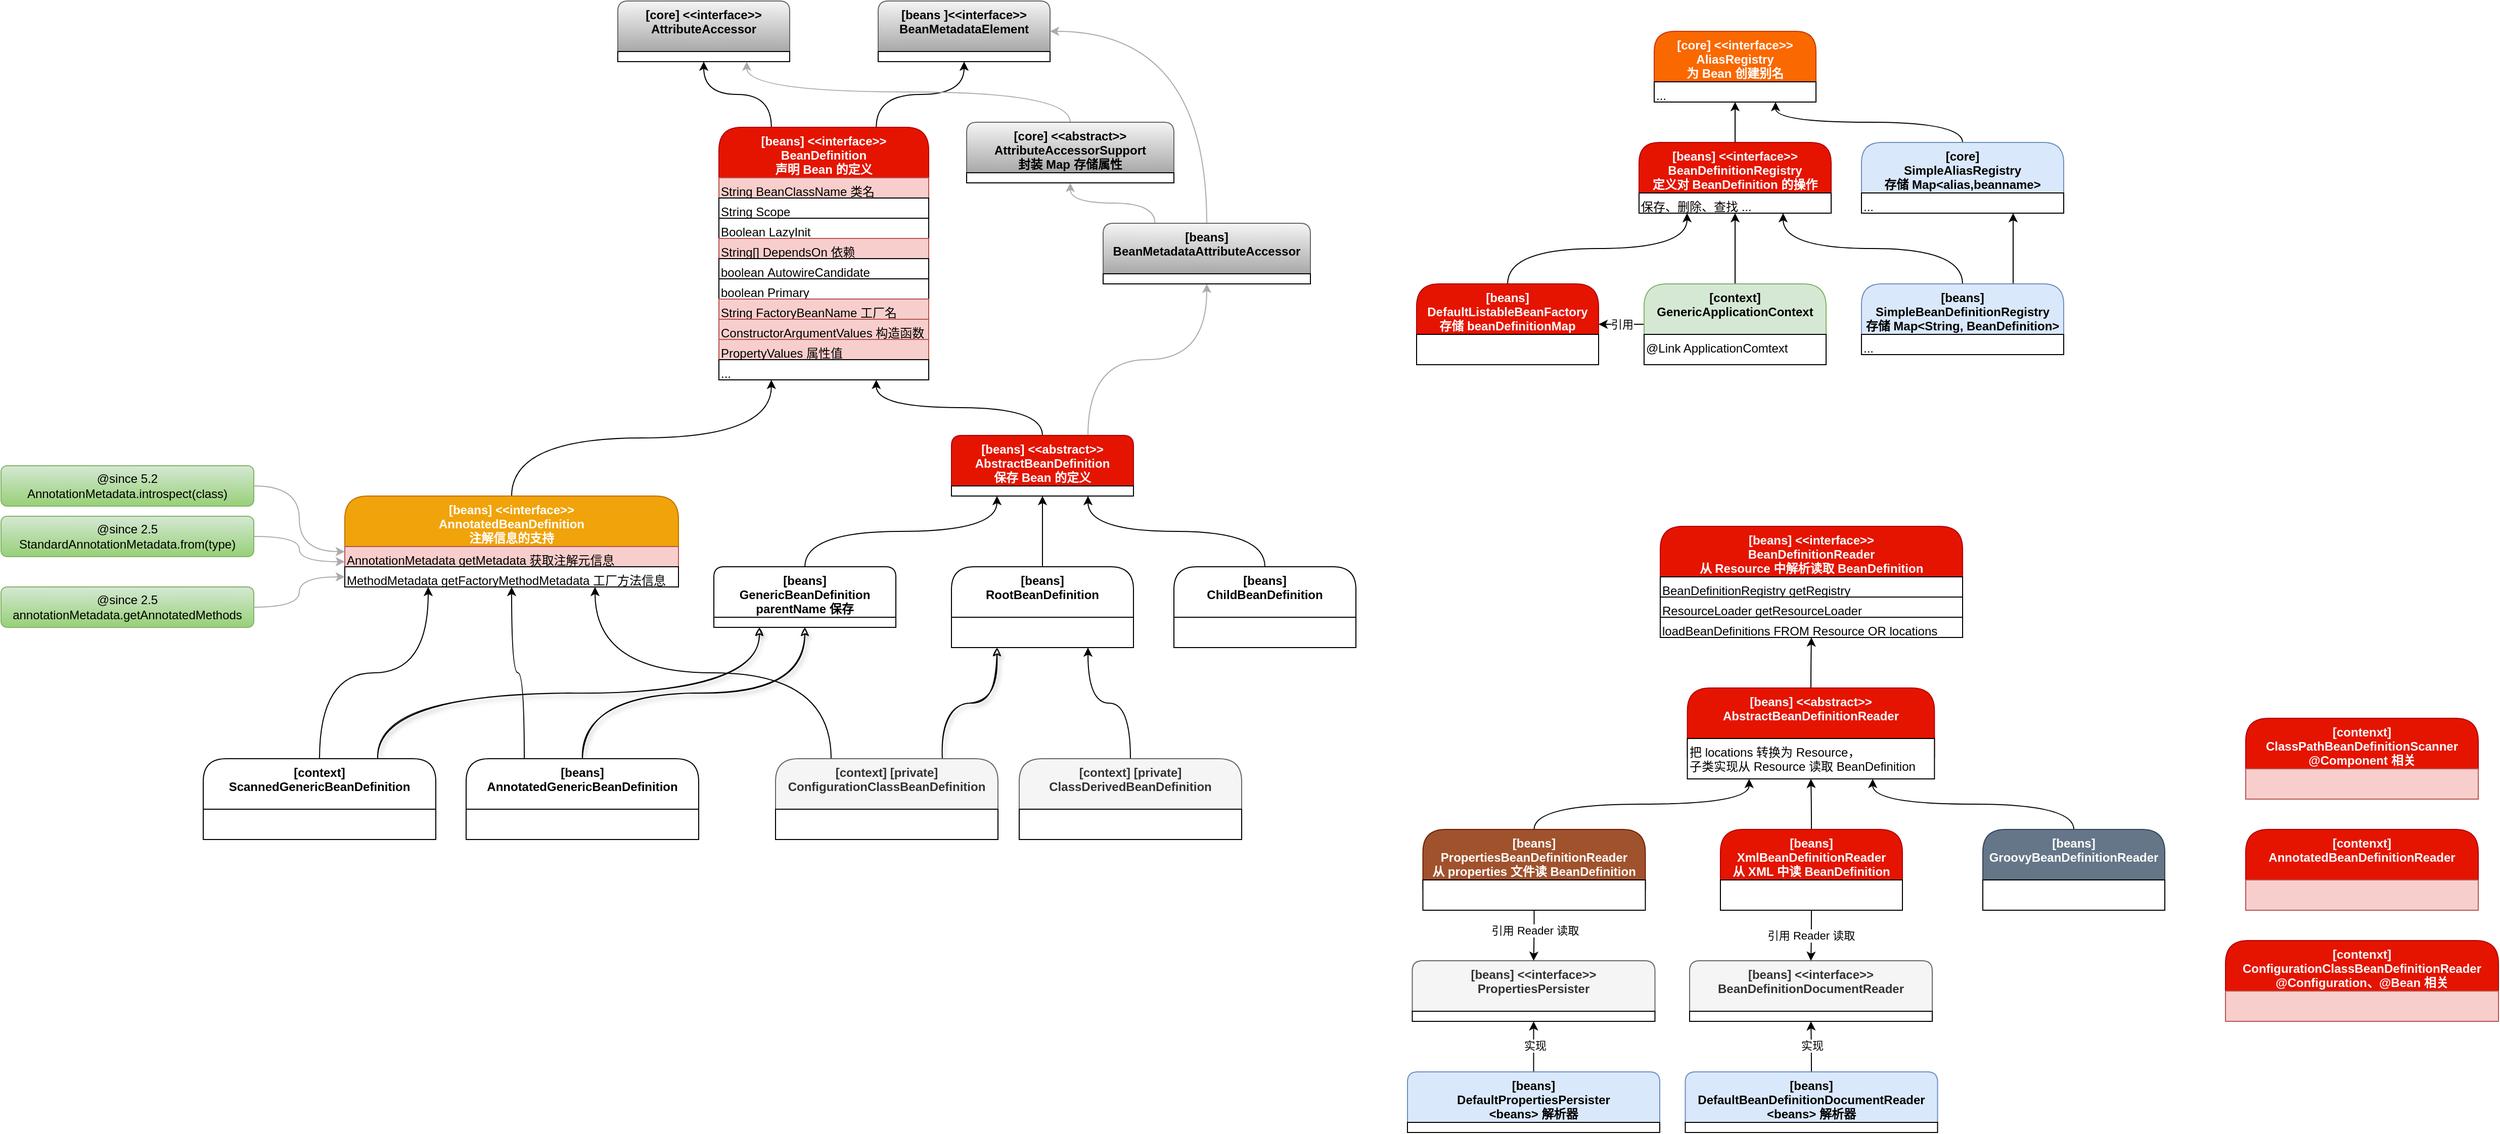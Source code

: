 <mxfile version="14.4.3" type="device"><diagram id="CAE85zf8jpI4JBlUSn41" name="BeanDefinition"><mxGraphModel dx="1636" dy="1620" grid="1" gridSize="10" guides="1" tooltips="1" connect="1" arrows="1" fold="1" page="1" pageScale="1" pageWidth="850" pageHeight="1100" math="0" shadow="0"><root><mxCell id="0"/><mxCell id="1" parent="0"/><mxCell id="2" style="edgeStyle=orthogonalEdgeStyle;curved=1;rounded=0;orthogonalLoop=1;jettySize=auto;html=1;exitX=0.25;exitY=0;exitDx=0;exitDy=0;entryX=0.5;entryY=1;entryDx=0;entryDy=0;" parent="1" source="4" target="47" edge="1"><mxGeometry relative="1" as="geometry"/></mxCell><mxCell id="3" style="edgeStyle=orthogonalEdgeStyle;curved=1;rounded=0;orthogonalLoop=1;jettySize=auto;html=1;exitX=0.75;exitY=0;exitDx=0;exitDy=0;entryX=0.5;entryY=1;entryDx=0;entryDy=0;" parent="1" source="4" target="49" edge="1"><mxGeometry relative="1" as="geometry"/></mxCell><mxCell id="4" value="[beans] &lt;&lt;interface&gt;&gt;&#10;BeanDefinition&#10;声明 Bean 的定义" style="swimlane;fontStyle=1;align=center;verticalAlign=top;childLayout=stackLayout;horizontal=1;startSize=50;horizontalStack=0;resizeParent=1;resizeParentMax=0;resizeLast=0;collapsible=1;marginBottom=0;rounded=1;shadow=0;glass=0;sketch=0;html=0;fillColor=#e51400;strokeColor=#B20000;fontColor=#ffffff;" parent="1" vertex="1"><mxGeometry x="310" y="-105" width="207.5" height="250" as="geometry"><mxRectangle x="200" y="1001" width="260" height="26" as="alternateBounds"/></mxGeometry></mxCell><mxCell id="5" value="String BeanClassName 类名" style="rounded=0;whiteSpace=wrap;shadow=0;glass=0;sketch=0;align=left;verticalAlign=top;fillColor=#f8cecc;strokeColor=#b85450;" parent="4" vertex="1"><mxGeometry y="50" width="207.5" height="20" as="geometry"/></mxCell><mxCell id="6" value="String Scope" style="rounded=0;whiteSpace=wrap;shadow=0;glass=0;sketch=0;align=left;verticalAlign=top;" parent="4" vertex="1"><mxGeometry y="70" width="207.5" height="20" as="geometry"/></mxCell><mxCell id="7" value="Boolean LazyInit" style="rounded=0;whiteSpace=wrap;shadow=0;glass=0;sketch=0;align=left;verticalAlign=top;" parent="4" vertex="1"><mxGeometry y="90" width="207.5" height="20" as="geometry"/></mxCell><mxCell id="8" value="String[] DependsOn 依赖" style="rounded=0;whiteSpace=wrap;shadow=0;glass=0;sketch=0;align=left;verticalAlign=top;fillColor=#f8cecc;strokeColor=#b85450;" parent="4" vertex="1"><mxGeometry y="110" width="207.5" height="20" as="geometry"/></mxCell><mxCell id="9" value="boolean AutowireCandidate" style="rounded=0;whiteSpace=wrap;shadow=0;glass=0;sketch=0;align=left;verticalAlign=top;" parent="4" vertex="1"><mxGeometry y="130" width="207.5" height="20" as="geometry"/></mxCell><mxCell id="10" value="boolean Primary" style="rounded=0;whiteSpace=wrap;shadow=0;glass=0;sketch=0;align=left;verticalAlign=top;" parent="4" vertex="1"><mxGeometry y="150" width="207.5" height="20" as="geometry"/></mxCell><mxCell id="11" value="String FactoryBeanName 工厂名" style="rounded=0;whiteSpace=wrap;shadow=0;glass=0;sketch=0;align=left;verticalAlign=top;fillColor=#f8cecc;strokeColor=#b85450;" parent="4" vertex="1"><mxGeometry y="170" width="207.5" height="20" as="geometry"/></mxCell><mxCell id="12" value="ConstructorArgumentValues 构造函数" style="rounded=0;whiteSpace=wrap;shadow=0;glass=0;sketch=0;align=left;verticalAlign=top;fillColor=#f8cecc;strokeColor=#b85450;" parent="4" vertex="1"><mxGeometry y="190" width="207.5" height="20" as="geometry"/></mxCell><mxCell id="13" value="PropertyValues 属性值" style="rounded=0;whiteSpace=wrap;shadow=0;glass=0;sketch=0;align=left;verticalAlign=top;fillColor=#f8cecc;strokeColor=#b85450;" parent="4" vertex="1"><mxGeometry y="210" width="207.5" height="20" as="geometry"/></mxCell><mxCell id="14" value="..." style="rounded=0;whiteSpace=wrap;shadow=0;glass=0;sketch=0;align=left;verticalAlign=top;" parent="4" vertex="1"><mxGeometry y="230" width="207.5" height="20" as="geometry"/></mxCell><mxCell id="15" style="edgeStyle=orthogonalEdgeStyle;curved=1;rounded=0;orthogonalLoop=1;jettySize=auto;html=1;exitX=0.5;exitY=0;exitDx=0;exitDy=0;entryX=0.25;entryY=1;entryDx=0;entryDy=0;" parent="1" source="16" target="4" edge="1"><mxGeometry relative="1" as="geometry"/></mxCell><mxCell id="16" value="[beans] &lt;&lt;interface&gt;&gt;&#10;AnnotatedBeanDefinition&#10;注解信息的支持" style="swimlane;fontStyle=1;align=center;verticalAlign=top;childLayout=stackLayout;horizontal=1;startSize=50;horizontalStack=0;resizeParent=1;resizeParentMax=0;resizeLast=0;collapsible=1;marginBottom=0;rounded=1;shadow=0;glass=0;sketch=0;html=0;fillColor=#f0a30a;strokeColor=#BD7000;fontColor=#ffffff;" parent="1" vertex="1"><mxGeometry x="-60" y="260" width="330" height="90" as="geometry"><mxRectangle x="200" y="1001" width="260" height="26" as="alternateBounds"/></mxGeometry></mxCell><mxCell id="17" value="AnnotationMetadata getMetadata 获取注解元信息" style="rounded=0;whiteSpace=wrap;shadow=0;glass=0;sketch=0;align=left;verticalAlign=top;fillColor=#f8cecc;strokeColor=#b85450;" parent="16" vertex="1"><mxGeometry y="50" width="330" height="20" as="geometry"/></mxCell><mxCell id="18" value="MethodMetadata getFactoryMethodMetadata 工厂方法信息" style="rounded=0;whiteSpace=wrap;shadow=0;glass=0;sketch=0;align=left;verticalAlign=top;" parent="16" vertex="1"><mxGeometry y="70" width="330" height="20" as="geometry"/></mxCell><mxCell id="19" style="edgeStyle=orthogonalEdgeStyle;curved=1;rounded=0;orthogonalLoop=1;jettySize=auto;html=1;exitX=0.5;exitY=0;exitDx=0;exitDy=0;entryX=0.75;entryY=1;entryDx=0;entryDy=0;" parent="1" source="21" target="4" edge="1"><mxGeometry relative="1" as="geometry"/></mxCell><mxCell id="20" style="edgeStyle=orthogonalEdgeStyle;curved=1;rounded=0;sketch=0;orthogonalLoop=1;jettySize=auto;html=1;exitX=0.75;exitY=0;exitDx=0;exitDy=0;entryX=0.5;entryY=1;entryDx=0;entryDy=0;shadow=0;fillColor=#f5f5f5;strokeColor=#ABABAB;" parent="1" source="21" target="53" edge="1"><mxGeometry relative="1" as="geometry"/></mxCell><mxCell id="21" value="[beans] &lt;&lt;abstract&gt;&gt;&#10;AbstractBeanDefinition&#10;保存 Bean 的定义&#10;&#10;" style="swimlane;fontStyle=1;align=center;verticalAlign=top;childLayout=stackLayout;horizontal=1;startSize=50;horizontalStack=0;resizeParent=1;resizeParentMax=0;resizeLast=0;collapsible=1;marginBottom=0;rounded=1;shadow=0;glass=0;sketch=0;html=0;fillColor=#e51400;strokeColor=#B20000;fontColor=#ffffff;" parent="1" vertex="1"><mxGeometry x="540" y="200" width="180" height="60" as="geometry"><mxRectangle x="200" y="1001" width="260" height="26" as="alternateBounds"/></mxGeometry></mxCell><mxCell id="22" value="" style="rounded=0;whiteSpace=wrap;shadow=0;glass=0;sketch=0;align=left;verticalAlign=top;" parent="21" vertex="1"><mxGeometry y="50" width="180" height="10" as="geometry"/></mxCell><mxCell id="23" style="edgeStyle=orthogonalEdgeStyle;rounded=0;orthogonalLoop=1;jettySize=auto;html=1;exitX=0.25;exitY=0;exitDx=0;exitDy=0;entryX=0.75;entryY=1;entryDx=0;entryDy=0;curved=1;" parent="1" source="25" target="16" edge="1"><mxGeometry relative="1" as="geometry"><mxPoint x="50" y="330" as="targetPoint"/></mxGeometry></mxCell><mxCell id="24" style="edgeStyle=orthogonalEdgeStyle;curved=1;rounded=0;orthogonalLoop=1;jettySize=auto;html=1;exitX=0.75;exitY=0;exitDx=0;exitDy=0;entryX=0.25;entryY=1;entryDx=0;entryDy=0;shadow=1;sketch=1;" parent="1" source="25" target="32" edge="1"><mxGeometry relative="1" as="geometry"/></mxCell><mxCell id="25" value="[context] [private]&#10;ConfigurationClassBeanDefinition" style="swimlane;fontStyle=1;align=center;verticalAlign=top;childLayout=stackLayout;horizontal=1;startSize=50;horizontalStack=0;resizeParent=1;resizeParentMax=0;resizeLast=0;collapsible=1;marginBottom=0;rounded=1;shadow=0;glass=0;sketch=0;html=0;flipH=0;flipV=0;fillColor=#f5f5f5;strokeColor=#666666;fontColor=#333333;" parent="1" vertex="1"><mxGeometry x="366" y="520" width="220" height="80" as="geometry"><mxRectangle x="200" y="1001" width="260" height="26" as="alternateBounds"/></mxGeometry></mxCell><mxCell id="26" value="" style="rounded=0;whiteSpace=wrap;shadow=0;glass=0;sketch=0;align=left;verticalAlign=top;" parent="25" vertex="1"><mxGeometry y="50" width="220" height="30" as="geometry"/></mxCell><mxCell id="27" style="edgeStyle=orthogonalEdgeStyle;rounded=0;orthogonalLoop=1;jettySize=auto;html=1;exitX=0.75;exitY=0;exitDx=0;exitDy=0;entryX=0.25;entryY=1;entryDx=0;entryDy=0;curved=1;shadow=1;sketch=1;" parent="1" source="29" target="39" edge="1"><mxGeometry relative="1" as="geometry"/></mxCell><mxCell id="28" style="edgeStyle=orthogonalEdgeStyle;curved=1;rounded=0;orthogonalLoop=1;jettySize=auto;html=1;exitX=0.5;exitY=0;exitDx=0;exitDy=0;entryX=0.25;entryY=1;entryDx=0;entryDy=0;" parent="1" source="29" target="16" edge="1"><mxGeometry relative="1" as="geometry"/></mxCell><mxCell id="29" value="[context]&#10;ScannedGenericBeanDefinition" style="swimlane;fontStyle=1;align=center;verticalAlign=top;childLayout=stackLayout;horizontal=1;startSize=50;horizontalStack=0;resizeParent=1;resizeParentMax=0;resizeLast=0;collapsible=1;marginBottom=0;rounded=1;shadow=0;glass=0;sketch=0;html=0;flipH=0;flipV=0;" parent="1" vertex="1"><mxGeometry x="-200" y="520" width="230" height="80" as="geometry"><mxRectangle x="200" y="1001" width="260" height="26" as="alternateBounds"/></mxGeometry></mxCell><mxCell id="30" value="" style="rounded=0;whiteSpace=wrap;shadow=0;glass=0;sketch=0;align=left;verticalAlign=top;" parent="29" vertex="1"><mxGeometry y="50" width="230" height="30" as="geometry"/></mxCell><mxCell id="31" style="edgeStyle=orthogonalEdgeStyle;curved=1;rounded=0;orthogonalLoop=1;jettySize=auto;html=1;exitX=0.5;exitY=0;exitDx=0;exitDy=0;entryX=0.5;entryY=1;entryDx=0;entryDy=0;" parent="1" source="32" target="21" edge="1"><mxGeometry relative="1" as="geometry"/></mxCell><mxCell id="32" value="[beans]&#10;RootBeanDefinition" style="swimlane;fontStyle=1;align=center;verticalAlign=top;childLayout=stackLayout;horizontal=1;startSize=50;horizontalStack=0;resizeParent=1;resizeParentMax=0;resizeLast=0;collapsible=1;marginBottom=0;rounded=1;shadow=0;glass=0;sketch=0;html=0;" parent="1" vertex="1"><mxGeometry x="540" y="330" width="180" height="80" as="geometry"><mxRectangle x="200" y="1001" width="260" height="26" as="alternateBounds"/></mxGeometry></mxCell><mxCell id="33" value="" style="rounded=0;whiteSpace=wrap;shadow=0;glass=0;sketch=0;align=left;verticalAlign=top;" parent="32" vertex="1"><mxGeometry y="50" width="180" height="30" as="geometry"/></mxCell><mxCell id="34" style="edgeStyle=orthogonalEdgeStyle;curved=1;rounded=0;orthogonalLoop=1;jettySize=auto;html=1;exitX=0.5;exitY=0;exitDx=0;exitDy=0;entryX=0.75;entryY=1;entryDx=0;entryDy=0;" parent="1" source="35" target="21" edge="1"><mxGeometry relative="1" as="geometry"/></mxCell><mxCell id="35" value="[beans]&#10;ChildBeanDefinition" style="swimlane;fontStyle=1;align=center;verticalAlign=top;childLayout=stackLayout;horizontal=1;startSize=50;horizontalStack=0;resizeParent=1;resizeParentMax=0;resizeLast=0;collapsible=1;marginBottom=0;rounded=1;shadow=0;glass=0;sketch=0;html=0;" parent="1" vertex="1"><mxGeometry x="760" y="330" width="180" height="80" as="geometry"><mxRectangle x="200" y="1001" width="260" height="26" as="alternateBounds"/></mxGeometry></mxCell><mxCell id="36" value="" style="rounded=0;whiteSpace=wrap;shadow=0;glass=0;sketch=0;align=left;verticalAlign=top;" parent="35" vertex="1"><mxGeometry y="50" width="180" height="30" as="geometry"/></mxCell><mxCell id="37" style="edgeStyle=orthogonalEdgeStyle;curved=1;rounded=0;orthogonalLoop=1;jettySize=auto;html=1;exitX=0.5;exitY=0;exitDx=0;exitDy=0;entryX=0.25;entryY=1;entryDx=0;entryDy=0;" parent="1" source="38" target="21" edge="1"><mxGeometry relative="1" as="geometry"/></mxCell><mxCell id="38" value="[beans]&#10;GenericBeanDefinition&#10;parentName 保存" style="swimlane;fontStyle=1;align=center;verticalAlign=top;childLayout=stackLayout;horizontal=1;startSize=50;horizontalStack=0;resizeParent=1;resizeParentMax=0;resizeLast=0;collapsible=1;marginBottom=0;rounded=1;shadow=0;glass=0;sketch=0;html=0;" parent="1" vertex="1"><mxGeometry x="305" y="330" width="180" height="60" as="geometry"><mxRectangle x="200" y="1001" width="260" height="26" as="alternateBounds"/></mxGeometry></mxCell><mxCell id="39" value="" style="rounded=0;whiteSpace=wrap;shadow=0;glass=0;sketch=0;align=left;verticalAlign=top;" parent="38" vertex="1"><mxGeometry y="50" width="180" height="10" as="geometry"/></mxCell><mxCell id="40" style="edgeStyle=orthogonalEdgeStyle;rounded=0;orthogonalLoop=1;jettySize=auto;html=1;exitX=0.25;exitY=0;exitDx=0;exitDy=0;entryX=0.5;entryY=1;entryDx=0;entryDy=0;curved=1;" parent="1" source="42" target="16" edge="1"><mxGeometry relative="1" as="geometry"/></mxCell><mxCell id="41" style="edgeStyle=orthogonalEdgeStyle;rounded=0;orthogonalLoop=1;jettySize=auto;html=1;exitX=0.5;exitY=0;exitDx=0;exitDy=0;entryX=0.5;entryY=1;entryDx=0;entryDy=0;curved=1;shadow=1;sketch=1;" parent="1" source="42" target="38" edge="1"><mxGeometry relative="1" as="geometry"/></mxCell><mxCell id="42" value="[beans]&#10;AnnotatedGenericBeanDefinition" style="swimlane;fontStyle=1;align=center;verticalAlign=top;childLayout=stackLayout;horizontal=1;startSize=50;horizontalStack=0;resizeParent=1;resizeParentMax=0;resizeLast=0;collapsible=1;marginBottom=0;rounded=1;shadow=0;glass=0;sketch=0;html=0;flipH=0;flipV=0;" parent="1" vertex="1"><mxGeometry x="60" y="520" width="230" height="80" as="geometry"><mxRectangle x="200" y="1001" width="260" height="26" as="alternateBounds"/></mxGeometry></mxCell><mxCell id="43" value="" style="rounded=0;whiteSpace=wrap;shadow=0;glass=0;sketch=0;align=left;verticalAlign=top;" parent="42" vertex="1"><mxGeometry y="50" width="230" height="30" as="geometry"/></mxCell><mxCell id="44" style="edgeStyle=orthogonalEdgeStyle;curved=1;rounded=0;orthogonalLoop=1;jettySize=auto;html=1;exitX=0.5;exitY=0;exitDx=0;exitDy=0;entryX=0.75;entryY=1;entryDx=0;entryDy=0;" parent="1" source="45" target="32" edge="1"><mxGeometry relative="1" as="geometry"><mxPoint x="660" y="420" as="targetPoint"/></mxGeometry></mxCell><mxCell id="45" value="[context] [private]&#10;ClassDerivedBeanDefinition" style="swimlane;fontStyle=1;align=center;verticalAlign=top;childLayout=stackLayout;horizontal=1;startSize=50;horizontalStack=0;resizeParent=1;resizeParentMax=0;resizeLast=0;collapsible=1;marginBottom=0;rounded=1;shadow=0;glass=0;sketch=0;html=0;flipH=0;flipV=0;fillColor=#f5f5f5;strokeColor=#666666;fontColor=#333333;" parent="1" vertex="1"><mxGeometry x="607" y="520" width="220" height="80" as="geometry"><mxRectangle x="200" y="1001" width="260" height="26" as="alternateBounds"/></mxGeometry></mxCell><mxCell id="46" value="" style="rounded=0;whiteSpace=wrap;shadow=0;glass=0;sketch=0;align=left;verticalAlign=top;" parent="45" vertex="1"><mxGeometry y="50" width="220" height="30" as="geometry"/></mxCell><mxCell id="47" value="[core] &lt;&lt;interface&gt;&gt;&#10;AttributeAccessor&#10;" style="swimlane;fontStyle=1;align=center;verticalAlign=top;childLayout=stackLayout;horizontal=1;startSize=50;horizontalStack=0;resizeParent=1;resizeParentMax=0;resizeLast=0;collapsible=1;marginBottom=0;rounded=1;shadow=0;glass=0;sketch=0;html=0;strokeColor=#666666;fillColor=#F5F5F5;swimlaneFillColor=none;gradientColor=#A8A8A8;" parent="1" vertex="1"><mxGeometry x="210" y="-230" width="170" height="60" as="geometry"><mxRectangle x="200" y="1001" width="260" height="26" as="alternateBounds"/></mxGeometry></mxCell><mxCell id="48" value="" style="rounded=0;whiteSpace=wrap;shadow=0;glass=0;sketch=0;align=left;verticalAlign=top;" parent="47" vertex="1"><mxGeometry y="50" width="170" height="10" as="geometry"/></mxCell><mxCell id="49" value="[beans ]&lt;&lt;interface&gt;&gt;&#10;BeanMetadataElement&#10;" style="swimlane;fontStyle=1;align=center;verticalAlign=top;childLayout=stackLayout;horizontal=1;startSize=50;horizontalStack=0;resizeParent=1;resizeParentMax=0;resizeLast=0;collapsible=1;marginBottom=0;rounded=1;shadow=0;glass=0;sketch=0;html=0;strokeColor=#666666;fillColor=#F5F5F5;swimlaneFillColor=none;gradientColor=#A8A8A8;" parent="1" vertex="1"><mxGeometry x="467.5" y="-230" width="170" height="60" as="geometry"><mxRectangle x="200" y="1001" width="260" height="26" as="alternateBounds"/></mxGeometry></mxCell><mxCell id="50" value="" style="rounded=0;whiteSpace=wrap;shadow=0;glass=0;sketch=0;align=left;verticalAlign=top;" parent="49" vertex="1"><mxGeometry y="50" width="170" height="10" as="geometry"/></mxCell><mxCell id="51" style="edgeStyle=orthogonalEdgeStyle;curved=1;rounded=0;sketch=0;orthogonalLoop=1;jettySize=auto;html=1;exitX=0.25;exitY=0;exitDx=0;exitDy=0;entryX=0.5;entryY=1;entryDx=0;entryDy=0;shadow=0;fillColor=#f5f5f5;strokeColor=#ABABAB;" parent="1" source="53" target="56" edge="1"><mxGeometry relative="1" as="geometry"/></mxCell><mxCell id="52" style="edgeStyle=orthogonalEdgeStyle;curved=1;rounded=0;sketch=0;orthogonalLoop=1;jettySize=auto;html=1;exitX=0.5;exitY=0;exitDx=0;exitDy=0;entryX=1;entryY=0.5;entryDx=0;entryDy=0;shadow=0;fillColor=#f5f5f5;strokeColor=#ABABAB;" parent="1" source="53" target="49" edge="1"><mxGeometry relative="1" as="geometry"/></mxCell><mxCell id="53" value="[beans]&#10;BeanMetadataAttributeAccessor&#10;" style="swimlane;fontStyle=1;align=center;verticalAlign=top;childLayout=stackLayout;horizontal=1;startSize=50;horizontalStack=0;resizeParent=1;resizeParentMax=0;resizeLast=0;collapsible=1;marginBottom=0;rounded=1;shadow=0;glass=0;sketch=0;html=0;strokeColor=#666666;fillColor=#F5F5F5;swimlaneFillColor=none;gradientColor=#A8A8A8;" parent="1" vertex="1"><mxGeometry x="690" y="-10" width="205" height="60" as="geometry"><mxRectangle x="200" y="1001" width="260" height="26" as="alternateBounds"/></mxGeometry></mxCell><mxCell id="54" value="" style="rounded=0;whiteSpace=wrap;shadow=0;glass=0;sketch=0;align=left;verticalAlign=top;" parent="53" vertex="1"><mxGeometry y="50" width="205" height="10" as="geometry"/></mxCell><mxCell id="55" style="edgeStyle=orthogonalEdgeStyle;curved=1;rounded=0;sketch=0;orthogonalLoop=1;jettySize=auto;html=1;exitX=0.5;exitY=0;exitDx=0;exitDy=0;entryX=0.75;entryY=1;entryDx=0;entryDy=0;shadow=0;fillColor=#f5f5f5;strokeColor=#ABABAB;" parent="1" source="56" target="47" edge="1"><mxGeometry relative="1" as="geometry"/></mxCell><mxCell id="56" value="[core] &lt;&lt;abstract&gt;&gt;&#10;AttributeAccessorSupport&#10;封装 Map 存储属性" style="swimlane;fontStyle=1;align=center;verticalAlign=top;childLayout=stackLayout;horizontal=1;startSize=50;horizontalStack=0;resizeParent=1;resizeParentMax=0;resizeLast=0;collapsible=1;marginBottom=0;rounded=1;shadow=0;glass=0;sketch=0;html=0;strokeColor=#666666;fillColor=#F5F5F5;swimlaneFillColor=none;gradientColor=#A8A8A8;" parent="1" vertex="1"><mxGeometry x="555" y="-110" width="205" height="60" as="geometry"><mxRectangle x="200" y="1001" width="260" height="26" as="alternateBounds"/></mxGeometry></mxCell><mxCell id="57" value="" style="rounded=0;whiteSpace=wrap;shadow=0;glass=0;sketch=0;align=left;verticalAlign=top;" parent="56" vertex="1"><mxGeometry y="50" width="205" height="10" as="geometry"/></mxCell><mxCell id="58" style="edgeStyle=orthogonalEdgeStyle;curved=1;rounded=0;sketch=0;orthogonalLoop=1;jettySize=auto;html=1;exitX=1;exitY=0.5;exitDx=0;exitDy=0;entryX=0;entryY=0.25;entryDx=0;entryDy=0;shadow=0;strokeColor=#ABABAB;" parent="1" source="59" target="17" edge="1"><mxGeometry relative="1" as="geometry"/></mxCell><mxCell id="59" value="@since 5.2&#10;AnnotationMetadata.introspect(class)" style="rounded=1;whiteSpace=wrap;gradientColor=#97d077;fillColor=#d5e8d4;strokeColor=#82b366;" parent="1" vertex="1"><mxGeometry x="-400" y="230" width="250" height="40" as="geometry"/></mxCell><mxCell id="60" style="edgeStyle=orthogonalEdgeStyle;curved=1;rounded=0;sketch=0;orthogonalLoop=1;jettySize=auto;html=1;exitX=1;exitY=0.5;exitDx=0;exitDy=0;entryX=0;entryY=0.75;entryDx=0;entryDy=0;shadow=0;strokeColor=#ABABAB;" parent="1" source="61" target="17" edge="1"><mxGeometry relative="1" as="geometry"/></mxCell><mxCell id="61" value="@since 2.5&#10;StandardAnnotationMetadata.from(type)" style="rounded=1;whiteSpace=wrap;gradientColor=#97d077;fillColor=#d5e8d4;strokeColor=#82b366;" parent="1" vertex="1"><mxGeometry x="-400" y="280" width="250" height="40" as="geometry"/></mxCell><mxCell id="62" style="edgeStyle=orthogonalEdgeStyle;curved=1;rounded=0;sketch=0;orthogonalLoop=1;jettySize=auto;html=1;exitX=1;exitY=0.5;exitDx=0;exitDy=0;entryX=0;entryY=0.5;entryDx=0;entryDy=0;shadow=0;strokeColor=#ABABAB;" parent="1" source="63" target="18" edge="1"><mxGeometry relative="1" as="geometry"/></mxCell><mxCell id="63" value="@since 2.5&#10;annotationMetadata.getAnnotatedMethods" style="rounded=1;whiteSpace=wrap;gradientColor=#97d077;fillColor=#d5e8d4;strokeColor=#82b366;" parent="1" vertex="1"><mxGeometry x="-400" y="350" width="250" height="40" as="geometry"/></mxCell><mxCell id="64" style="edgeStyle=orthogonalEdgeStyle;curved=1;rounded=0;orthogonalLoop=1;jettySize=auto;html=1;exitX=0.5;exitY=0;exitDx=0;exitDy=0;entryX=0.5;entryY=1;entryDx=0;entryDy=0;" parent="1" source="65" target="78" edge="1"><mxGeometry relative="1" as="geometry"/></mxCell><mxCell id="65" value="[beans] &lt;&lt;interface&gt;&gt;&#10;BeanDefinitionRegistry&#10;定义对 BeanDefinition 的操作" style="swimlane;fontStyle=1;align=center;verticalAlign=top;childLayout=stackLayout;horizontal=1;startSize=50;horizontalStack=0;resizeParent=1;resizeParentMax=0;resizeLast=0;collapsible=1;marginBottom=0;rounded=1;shadow=0;glass=0;sketch=0;html=0;fillColor=#e51400;strokeColor=#B20000;fontColor=#ffffff;" parent="1" vertex="1"><mxGeometry x="1220" y="-90" width="190" height="70" as="geometry"><mxRectangle x="200" y="1001" width="260" height="26" as="alternateBounds"/></mxGeometry></mxCell><mxCell id="66" value="保存、删除、查找 ..." style="rounded=0;whiteSpace=wrap;shadow=0;glass=0;sketch=0;align=left;verticalAlign=top;" parent="65" vertex="1"><mxGeometry y="50" width="190" height="20" as="geometry"/></mxCell><mxCell id="67" style="edgeStyle=orthogonalEdgeStyle;curved=1;rounded=0;orthogonalLoop=1;jettySize=auto;html=1;exitX=0.5;exitY=0;exitDx=0;exitDy=0;entryX=0.75;entryY=1;entryDx=0;entryDy=0;" parent="1" source="69" target="66" edge="1"><mxGeometry relative="1" as="geometry"/></mxCell><mxCell id="68" style="edgeStyle=orthogonalEdgeStyle;curved=1;rounded=0;orthogonalLoop=1;jettySize=auto;html=1;exitX=0.75;exitY=0;exitDx=0;exitDy=0;entryX=0.75;entryY=1;entryDx=0;entryDy=0;" parent="1" source="69" target="81" edge="1"><mxGeometry relative="1" as="geometry"/></mxCell><mxCell id="69" value="[beans]&#10;SimpleBeanDefinitionRegistry&#10;存储 Map&lt;String, BeanDefinition&gt;" style="swimlane;fontStyle=1;align=center;verticalAlign=top;childLayout=stackLayout;horizontal=1;startSize=50;horizontalStack=0;resizeParent=1;resizeParentMax=0;resizeLast=0;collapsible=1;marginBottom=0;rounded=1;shadow=0;glass=0;sketch=0;html=0;flipH=1;fillColor=#dae8fc;strokeColor=#6c8ebf;" parent="1" vertex="1"><mxGeometry x="1440" y="50" width="200" height="70" as="geometry"><mxRectangle x="200" y="1001" width="260" height="26" as="alternateBounds"/></mxGeometry></mxCell><mxCell id="70" value="..." style="rounded=0;whiteSpace=wrap;shadow=0;glass=0;sketch=0;align=left;verticalAlign=top;" parent="69" vertex="1"><mxGeometry y="50" width="200" height="20" as="geometry"/></mxCell><mxCell id="71" style="edgeStyle=orthogonalEdgeStyle;rounded=0;orthogonalLoop=1;jettySize=auto;html=1;exitX=0.5;exitY=0;exitDx=0;exitDy=0;entryX=0.25;entryY=1;entryDx=0;entryDy=0;curved=1;" parent="1" source="72" target="65" edge="1"><mxGeometry relative="1" as="geometry"/></mxCell><mxCell id="72" value="[beans]&#10;DefaultListableBeanFactory&#10;存储 beanDefinitionMap" style="swimlane;fontStyle=1;align=center;verticalAlign=top;childLayout=stackLayout;horizontal=1;startSize=50;horizontalStack=0;resizeParent=1;resizeParentMax=0;resizeLast=0;collapsible=1;marginBottom=0;rounded=1;shadow=0;glass=0;sketch=0;html=0;flipH=1;fillColor=#e51400;strokeColor=#B20000;fontColor=#ffffff;" parent="1" vertex="1"><mxGeometry x="1000" y="50" width="180" height="80" as="geometry"><mxRectangle x="200" y="1001" width="260" height="26" as="alternateBounds"/></mxGeometry></mxCell><mxCell id="73" value="" style="rounded=0;whiteSpace=wrap;shadow=0;glass=0;sketch=0;align=left;verticalAlign=top;" parent="72" vertex="1"><mxGeometry y="50" width="180" height="30" as="geometry"/></mxCell><mxCell id="74" style="edgeStyle=orthogonalEdgeStyle;curved=1;rounded=0;orthogonalLoop=1;jettySize=auto;html=1;exitX=0.5;exitY=0;exitDx=0;exitDy=0;entryX=0.5;entryY=1;entryDx=0;entryDy=0;" parent="1" source="76" target="65" edge="1"><mxGeometry relative="1" as="geometry"/></mxCell><mxCell id="75" value="引用" style="edgeStyle=orthogonalEdgeStyle;curved=1;rounded=0;orthogonalLoop=1;jettySize=auto;html=1;exitX=0;exitY=0.5;exitDx=0;exitDy=0;entryX=1;entryY=0.5;entryDx=0;entryDy=0;" parent="1" source="76" target="72" edge="1"><mxGeometry relative="1" as="geometry"/></mxCell><mxCell id="76" value="[context]&#10;GenericApplicationContext" style="swimlane;fontStyle=1;align=center;verticalAlign=top;childLayout=stackLayout;horizontal=1;startSize=50;horizontalStack=0;resizeParent=1;resizeParentMax=0;resizeLast=0;collapsible=1;marginBottom=0;rounded=1;shadow=0;glass=0;sketch=0;html=0;fillColor=#d5e8d4;strokeColor=#82b366;flipH=1;" parent="1" vertex="1"><mxGeometry x="1225" y="50" width="180" height="80" as="geometry"><mxRectangle x="200" y="1001" width="260" height="26" as="alternateBounds"/></mxGeometry></mxCell><mxCell id="77" value="@Link ApplicationComtext" style="rounded=0;whiteSpace=wrap;shadow=0;glass=0;sketch=0;align=left;verticalAlign=top;" parent="76" vertex="1"><mxGeometry y="50" width="180" height="30" as="geometry"/></mxCell><mxCell id="78" value="[core] &lt;&lt;interface&gt;&gt;&#10;AliasRegistry&#10;为 Bean 创建别名" style="swimlane;fontStyle=1;align=center;verticalAlign=top;childLayout=stackLayout;horizontal=1;startSize=50;horizontalStack=0;resizeParent=1;resizeParentMax=0;resizeLast=0;collapsible=1;marginBottom=0;rounded=1;shadow=0;glass=0;sketch=0;html=0;fillColor=#fa6800;strokeColor=#C73500;fontColor=#ffffff;" parent="1" vertex="1"><mxGeometry x="1235" y="-200" width="160" height="70" as="geometry"><mxRectangle x="200" y="1001" width="260" height="26" as="alternateBounds"/></mxGeometry></mxCell><mxCell id="79" value="..." style="rounded=0;whiteSpace=wrap;shadow=0;glass=0;sketch=0;align=left;verticalAlign=top;" parent="78" vertex="1"><mxGeometry y="50" width="160" height="20" as="geometry"/></mxCell><mxCell id="80" style="edgeStyle=orthogonalEdgeStyle;curved=1;rounded=0;orthogonalLoop=1;jettySize=auto;html=1;exitX=0.5;exitY=0;exitDx=0;exitDy=0;entryX=0.75;entryY=1;entryDx=0;entryDy=0;" parent="1" source="81" target="78" edge="1"><mxGeometry relative="1" as="geometry"><mxPoint x="1350" y="-120" as="targetPoint"/></mxGeometry></mxCell><mxCell id="81" value="[core]&#10;SimpleAliasRegistry&#10;存储 Map&lt;alias,beanname&gt;" style="swimlane;fontStyle=1;align=center;verticalAlign=top;childLayout=stackLayout;horizontal=1;startSize=50;horizontalStack=0;resizeParent=1;resizeParentMax=0;resizeLast=0;collapsible=1;marginBottom=0;rounded=1;shadow=0;glass=0;sketch=0;html=0;flipH=1;fillColor=#dae8fc;strokeColor=#6c8ebf;" parent="1" vertex="1"><mxGeometry x="1440" y="-90" width="200" height="70" as="geometry"><mxRectangle x="200" y="1001" width="260" height="26" as="alternateBounds"/></mxGeometry></mxCell><mxCell id="82" value="..." style="rounded=0;whiteSpace=wrap;shadow=0;glass=0;sketch=0;align=left;verticalAlign=top;" parent="81" vertex="1"><mxGeometry y="50" width="200" height="20" as="geometry"/></mxCell><mxCell id="83" value="[beans] &lt;&lt;interface&gt;&gt;&#10;BeanDefinitionReader&#10;从 Resource 中解析读取 BeanDefinition" style="swimlane;fontStyle=1;align=center;verticalAlign=top;childLayout=stackLayout;horizontal=1;startSize=50;horizontalStack=0;resizeParent=1;resizeParentMax=0;resizeLast=0;collapsible=1;marginBottom=0;rounded=1;shadow=0;glass=0;sketch=0;html=0;flipH=1;fillColor=#e51400;strokeColor=#B20000;fontColor=#ffffff;" parent="1" vertex="1"><mxGeometry x="1241" y="290" width="299" height="110" as="geometry"><mxRectangle x="200" y="1001" width="260" height="26" as="alternateBounds"/></mxGeometry></mxCell><mxCell id="84" value="BeanDefinitionRegistry getRegistry" style="rounded=0;whiteSpace=wrap;shadow=0;glass=0;sketch=0;align=left;verticalAlign=top;" parent="83" vertex="1"><mxGeometry y="50" width="299" height="20" as="geometry"/></mxCell><mxCell id="85" value="ResourceLoader getResourceLoader" style="rounded=0;whiteSpace=wrap;shadow=0;glass=0;sketch=0;align=left;verticalAlign=top;" parent="83" vertex="1"><mxGeometry y="70" width="299" height="20" as="geometry"/></mxCell><mxCell id="86" value="loadBeanDefinitions FROM Resource OR locations" style="rounded=0;whiteSpace=wrap;shadow=0;glass=0;sketch=0;align=left;verticalAlign=top;" parent="83" vertex="1"><mxGeometry y="90" width="299" height="20" as="geometry"/></mxCell><mxCell id="87" style="edgeStyle=orthogonalEdgeStyle;curved=1;rounded=0;orthogonalLoop=1;jettySize=auto;html=1;exitX=0.5;exitY=0;exitDx=0;exitDy=0;entryX=0.5;entryY=1;entryDx=0;entryDy=0;" parent="1" source="88" target="83" edge="1"><mxGeometry relative="1" as="geometry"/></mxCell><mxCell id="88" value="[beans] &lt;&lt;abstract&gt;&gt;&#10;AbstractBeanDefinitionReader&#10;" style="swimlane;fontStyle=1;align=center;verticalAlign=top;childLayout=stackLayout;horizontal=1;startSize=50;horizontalStack=0;resizeParent=1;resizeParentMax=0;resizeLast=0;collapsible=1;marginBottom=0;rounded=1;shadow=0;glass=0;sketch=0;html=0;flipH=1;fillColor=#e51400;strokeColor=#B20000;fontColor=#ffffff;" parent="1" vertex="1"><mxGeometry x="1267.81" y="450" width="244.37" height="90" as="geometry"><mxRectangle x="200" y="1001" width="260" height="26" as="alternateBounds"/></mxGeometry></mxCell><mxCell id="89" value="把 locations 转换为 Resource，&#10;子类实现从 Resource 读取 BeanDefinition" style="rounded=0;whiteSpace=wrap;shadow=0;glass=0;sketch=0;align=left;verticalAlign=top;" parent="88" vertex="1"><mxGeometry y="50" width="244.37" height="40" as="geometry"/></mxCell><mxCell id="90" style="edgeStyle=orthogonalEdgeStyle;curved=1;rounded=0;orthogonalLoop=1;jettySize=auto;html=1;exitX=0.5;exitY=0;exitDx=0;exitDy=0;entryX=0.5;entryY=1;entryDx=0;entryDy=0;" parent="1" source="92" target="88" edge="1"><mxGeometry relative="1" as="geometry"><mxPoint x="1391" y="540" as="targetPoint"/></mxGeometry></mxCell><mxCell id="91" value="引用 Reader 读取" style="edgeStyle=orthogonalEdgeStyle;curved=1;rounded=0;orthogonalLoop=1;jettySize=auto;html=1;entryX=0.5;entryY=0;entryDx=0;entryDy=0;" parent="1" source="92" target="102" edge="1"><mxGeometry relative="1" as="geometry"/></mxCell><mxCell id="92" value="[beans]&#10;XmlBeanDefinitionReader&#10;从 XML 中读 BeanDefinition" style="swimlane;fontStyle=1;align=center;verticalAlign=top;childLayout=stackLayout;horizontal=1;startSize=50;horizontalStack=0;resizeParent=1;resizeParentMax=0;resizeLast=0;collapsible=1;marginBottom=0;rounded=1;shadow=0;glass=0;sketch=0;html=0;flipH=1;fillColor=#e51400;strokeColor=#B20000;fontColor=#ffffff;" parent="1" vertex="1"><mxGeometry x="1300.5" y="590" width="180" height="80" as="geometry"><mxRectangle x="200" y="1001" width="260" height="26" as="alternateBounds"/></mxGeometry></mxCell><mxCell id="93" value="" style="rounded=0;whiteSpace=wrap;shadow=0;glass=0;sketch=0;align=left;verticalAlign=top;" parent="92" vertex="1"><mxGeometry y="50" width="180" height="30" as="geometry"/></mxCell><mxCell id="94" style="edgeStyle=orthogonalEdgeStyle;curved=1;rounded=0;orthogonalLoop=1;jettySize=auto;html=1;exitX=0.5;exitY=0;exitDx=0;exitDy=0;entryX=0.25;entryY=1;entryDx=0;entryDy=0;" parent="1" source="97" target="88" edge="1"><mxGeometry relative="1" as="geometry"/></mxCell><mxCell id="95" style="edgeStyle=orthogonalEdgeStyle;curved=1;rounded=0;orthogonalLoop=1;jettySize=auto;html=1;exitX=0.5;exitY=1;exitDx=0;exitDy=0;entryX=0.5;entryY=0;entryDx=0;entryDy=0;" parent="1" source="97" target="108" edge="1"><mxGeometry relative="1" as="geometry"/></mxCell><mxCell id="96" value="引用 Reader 读取" style="edgeLabel;html=1;align=center;verticalAlign=middle;resizable=0;points=[];" parent="95" vertex="1" connectable="0"><mxGeometry x="-0.208" relative="1" as="geometry"><mxPoint as="offset"/></mxGeometry></mxCell><mxCell id="97" value="[beans]&#10;PropertiesBeanDefinitionReader&#10;从 properties 文件读 BeanDefinition" style="swimlane;fontStyle=1;align=center;verticalAlign=top;childLayout=stackLayout;horizontal=1;startSize=50;horizontalStack=0;resizeParent=1;resizeParentMax=0;resizeLast=0;collapsible=1;marginBottom=0;rounded=1;shadow=0;glass=0;sketch=0;html=0;flipH=1;fillColor=#a0522d;strokeColor=#6D1F00;fontColor=#ffffff;" parent="1" vertex="1"><mxGeometry x="1006.25" y="590" width="220" height="80" as="geometry"><mxRectangle x="200" y="1001" width="260" height="26" as="alternateBounds"/></mxGeometry></mxCell><mxCell id="98" value="" style="rounded=0;whiteSpace=wrap;shadow=0;glass=0;sketch=0;align=left;verticalAlign=top;" parent="97" vertex="1"><mxGeometry y="50" width="220" height="30" as="geometry"/></mxCell><mxCell id="99" style="edgeStyle=orthogonalEdgeStyle;curved=1;rounded=0;orthogonalLoop=1;jettySize=auto;html=1;exitX=0.5;exitY=0;exitDx=0;exitDy=0;entryX=0.75;entryY=1;entryDx=0;entryDy=0;" parent="1" source="100" target="88" edge="1"><mxGeometry relative="1" as="geometry"/></mxCell><mxCell id="100" value="[beans]&#10;GroovyBeanDefinitionReader" style="swimlane;fontStyle=1;align=center;verticalAlign=top;childLayout=stackLayout;horizontal=1;startSize=50;horizontalStack=0;resizeParent=1;resizeParentMax=0;resizeLast=0;collapsible=1;marginBottom=0;rounded=1;shadow=0;glass=0;sketch=0;html=0;flipH=1;fillColor=#647687;strokeColor=#314354;fontColor=#ffffff;" parent="1" vertex="1"><mxGeometry x="1560" y="590" width="180" height="80" as="geometry"><mxRectangle x="200" y="1001" width="260" height="26" as="alternateBounds"/></mxGeometry></mxCell><mxCell id="101" value="" style="rounded=0;whiteSpace=wrap;shadow=0;glass=0;sketch=0;align=left;verticalAlign=top;" parent="100" vertex="1"><mxGeometry y="50" width="180" height="30" as="geometry"/></mxCell><mxCell id="102" value="[beans] &lt;&lt;interface&gt;&gt;&#10;BeanDefinitionDocumentReader&#10;" style="swimlane;fontStyle=1;align=center;verticalAlign=top;childLayout=stackLayout;horizontal=1;startSize=50;horizontalStack=0;resizeParent=1;resizeParentMax=0;resizeLast=0;collapsible=1;marginBottom=0;rounded=1;shadow=0;glass=0;sketch=0;html=0;flipH=1;fillColor=#f5f5f5;strokeColor=#666666;fontColor=#333333;" parent="1" vertex="1"><mxGeometry x="1270" y="720" width="240" height="60" as="geometry"><mxRectangle x="200" y="1001" width="260" height="26" as="alternateBounds"/></mxGeometry></mxCell><mxCell id="103" value="" style="rounded=0;whiteSpace=wrap;shadow=0;glass=0;sketch=0;align=left;verticalAlign=top;" parent="102" vertex="1"><mxGeometry y="50" width="240" height="10" as="geometry"/></mxCell><mxCell id="104" style="edgeStyle=orthogonalEdgeStyle;curved=1;rounded=0;orthogonalLoop=1;jettySize=auto;html=1;exitX=0.5;exitY=0;exitDx=0;exitDy=0;entryX=0.5;entryY=1;entryDx=0;entryDy=0;" parent="1" source="106" target="102" edge="1"><mxGeometry relative="1" as="geometry"/></mxCell><mxCell id="105" value="实现" style="edgeLabel;html=1;align=center;verticalAlign=middle;resizable=0;points=[];" parent="104" vertex="1" connectable="0"><mxGeometry x="0.057" y="-1" relative="1" as="geometry"><mxPoint x="-0.5" as="offset"/></mxGeometry></mxCell><mxCell id="106" value="[beans]&#10;DefaultBeanDefinitionDocumentReader&#10;&lt;beans&gt; 解析器&#10;" style="swimlane;fontStyle=1;align=center;verticalAlign=top;childLayout=stackLayout;horizontal=1;startSize=50;horizontalStack=0;resizeParent=1;resizeParentMax=0;resizeLast=0;collapsible=1;marginBottom=0;rounded=1;shadow=0;glass=0;sketch=0;html=0;flipH=1;fillColor=#dae8fc;strokeColor=#6c8ebf;" parent="1" vertex="1"><mxGeometry x="1265.75" y="830" width="249.5" height="60" as="geometry"><mxRectangle x="200" y="1001" width="260" height="26" as="alternateBounds"/></mxGeometry></mxCell><mxCell id="107" value="" style="rounded=0;whiteSpace=wrap;shadow=0;glass=0;sketch=0;align=left;verticalAlign=top;" parent="106" vertex="1"><mxGeometry y="50" width="249.5" height="10" as="geometry"/></mxCell><mxCell id="108" value="[beans] &lt;&lt;interface&gt;&gt;&#10;PropertiesPersister&#10;" style="swimlane;fontStyle=1;align=center;verticalAlign=top;childLayout=stackLayout;horizontal=1;startSize=50;horizontalStack=0;resizeParent=1;resizeParentMax=0;resizeLast=0;collapsible=1;marginBottom=0;rounded=1;shadow=0;glass=0;sketch=0;html=0;flipH=1;fillColor=#f5f5f5;strokeColor=#666666;fontColor=#333333;" parent="1" vertex="1"><mxGeometry x="995.75" y="720" width="240" height="60" as="geometry"><mxRectangle x="200" y="1001" width="260" height="26" as="alternateBounds"/></mxGeometry></mxCell><mxCell id="109" value="" style="rounded=0;whiteSpace=wrap;shadow=0;glass=0;sketch=0;align=left;verticalAlign=top;" parent="108" vertex="1"><mxGeometry y="50" width="240" height="10" as="geometry"/></mxCell><mxCell id="110" style="edgeStyle=orthogonalEdgeStyle;curved=1;rounded=0;orthogonalLoop=1;jettySize=auto;html=1;exitX=0.5;exitY=0;exitDx=0;exitDy=0;entryX=0.5;entryY=1;entryDx=0;entryDy=0;" parent="1" source="112" target="108" edge="1"><mxGeometry relative="1" as="geometry"/></mxCell><mxCell id="111" value="实现" style="edgeLabel;html=1;align=center;verticalAlign=middle;resizable=0;points=[];" parent="110" vertex="1" connectable="0"><mxGeometry x="0.057" y="-1" relative="1" as="geometry"><mxPoint x="-0.5" as="offset"/></mxGeometry></mxCell><mxCell id="112" value="[beans]&#10;DefaultPropertiesPersister&#10;&lt;beans&gt; 解析器&#10;" style="swimlane;fontStyle=1;align=center;verticalAlign=top;childLayout=stackLayout;horizontal=1;startSize=50;horizontalStack=0;resizeParent=1;resizeParentMax=0;resizeLast=0;collapsible=1;marginBottom=0;rounded=1;shadow=0;glass=0;sketch=0;html=0;flipH=1;fillColor=#dae8fc;strokeColor=#6c8ebf;" parent="1" vertex="1"><mxGeometry x="991" y="830" width="249.5" height="60" as="geometry"><mxRectangle x="200" y="1001" width="260" height="26" as="alternateBounds"/></mxGeometry></mxCell><mxCell id="113" value="" style="rounded=0;whiteSpace=wrap;shadow=0;glass=0;sketch=0;align=left;verticalAlign=top;" parent="112" vertex="1"><mxGeometry y="50" width="249.5" height="10" as="geometry"/></mxCell><mxCell id="114" value="[contenxt]&#10;AnnotatedBeanDefinitionReader&#10;" style="swimlane;fontStyle=1;align=center;verticalAlign=top;childLayout=stackLayout;horizontal=1;startSize=50;horizontalStack=0;resizeParent=1;resizeParentMax=0;resizeLast=0;collapsible=1;marginBottom=0;rounded=1;shadow=0;glass=0;sketch=0;html=0;flipH=1;fillColor=#e51400;strokeColor=#B20000;fontColor=#ffffff;" parent="1" vertex="1"><mxGeometry x="1820" y="590" width="230" height="80" as="geometry"><mxRectangle x="200" y="1001" width="260" height="26" as="alternateBounds"/></mxGeometry></mxCell><mxCell id="115" value="" style="rounded=0;whiteSpace=wrap;shadow=0;glass=0;sketch=0;align=left;verticalAlign=top;fillColor=#f8cecc;strokeColor=#b85450;" parent="114" vertex="1"><mxGeometry y="50" width="230" height="30" as="geometry"/></mxCell><mxCell id="116" value="[contenxt]&#10;ClassPathBeanDefinitionScanner&#10;@Component 相关" style="swimlane;fontStyle=1;align=center;verticalAlign=top;childLayout=stackLayout;horizontal=1;startSize=50;horizontalStack=0;resizeParent=1;resizeParentMax=0;resizeLast=0;collapsible=1;marginBottom=0;rounded=1;shadow=0;glass=0;sketch=0;html=0;flipH=1;fillColor=#e51400;strokeColor=#B20000;fontColor=#ffffff;" parent="1" vertex="1"><mxGeometry x="1820" y="480" width="230" height="80" as="geometry"><mxRectangle x="200" y="1001" width="260" height="26" as="alternateBounds"/></mxGeometry></mxCell><mxCell id="117" value="" style="rounded=0;whiteSpace=wrap;shadow=0;glass=0;sketch=0;align=left;verticalAlign=top;fillColor=#f8cecc;strokeColor=#b85450;" parent="116" vertex="1"><mxGeometry y="50" width="230" height="30" as="geometry"/></mxCell><mxCell id="Cpripd-IErsy1F8fmplu-117" value="[contenxt]&#10;ConfigurationClassBeanDefinitionReader&#10;@Configuration、@Bean 相关" style="swimlane;fontStyle=1;align=center;verticalAlign=top;childLayout=stackLayout;horizontal=1;startSize=50;horizontalStack=0;resizeParent=1;resizeParentMax=0;resizeLast=0;collapsible=1;marginBottom=0;rounded=1;shadow=0;glass=0;sketch=0;html=0;flipH=1;fillColor=#e51400;strokeColor=#B20000;fontColor=#ffffff;" vertex="1" parent="1"><mxGeometry x="1800" y="700" width="270" height="80" as="geometry"><mxRectangle x="200" y="1001" width="260" height="26" as="alternateBounds"/></mxGeometry></mxCell><mxCell id="Cpripd-IErsy1F8fmplu-118" value="" style="rounded=0;whiteSpace=wrap;shadow=0;glass=0;sketch=0;align=left;verticalAlign=top;fillColor=#f8cecc;strokeColor=#b85450;" vertex="1" parent="Cpripd-IErsy1F8fmplu-117"><mxGeometry y="50" width="270" height="30" as="geometry"/></mxCell></root></mxGraphModel></diagram></mxfile>